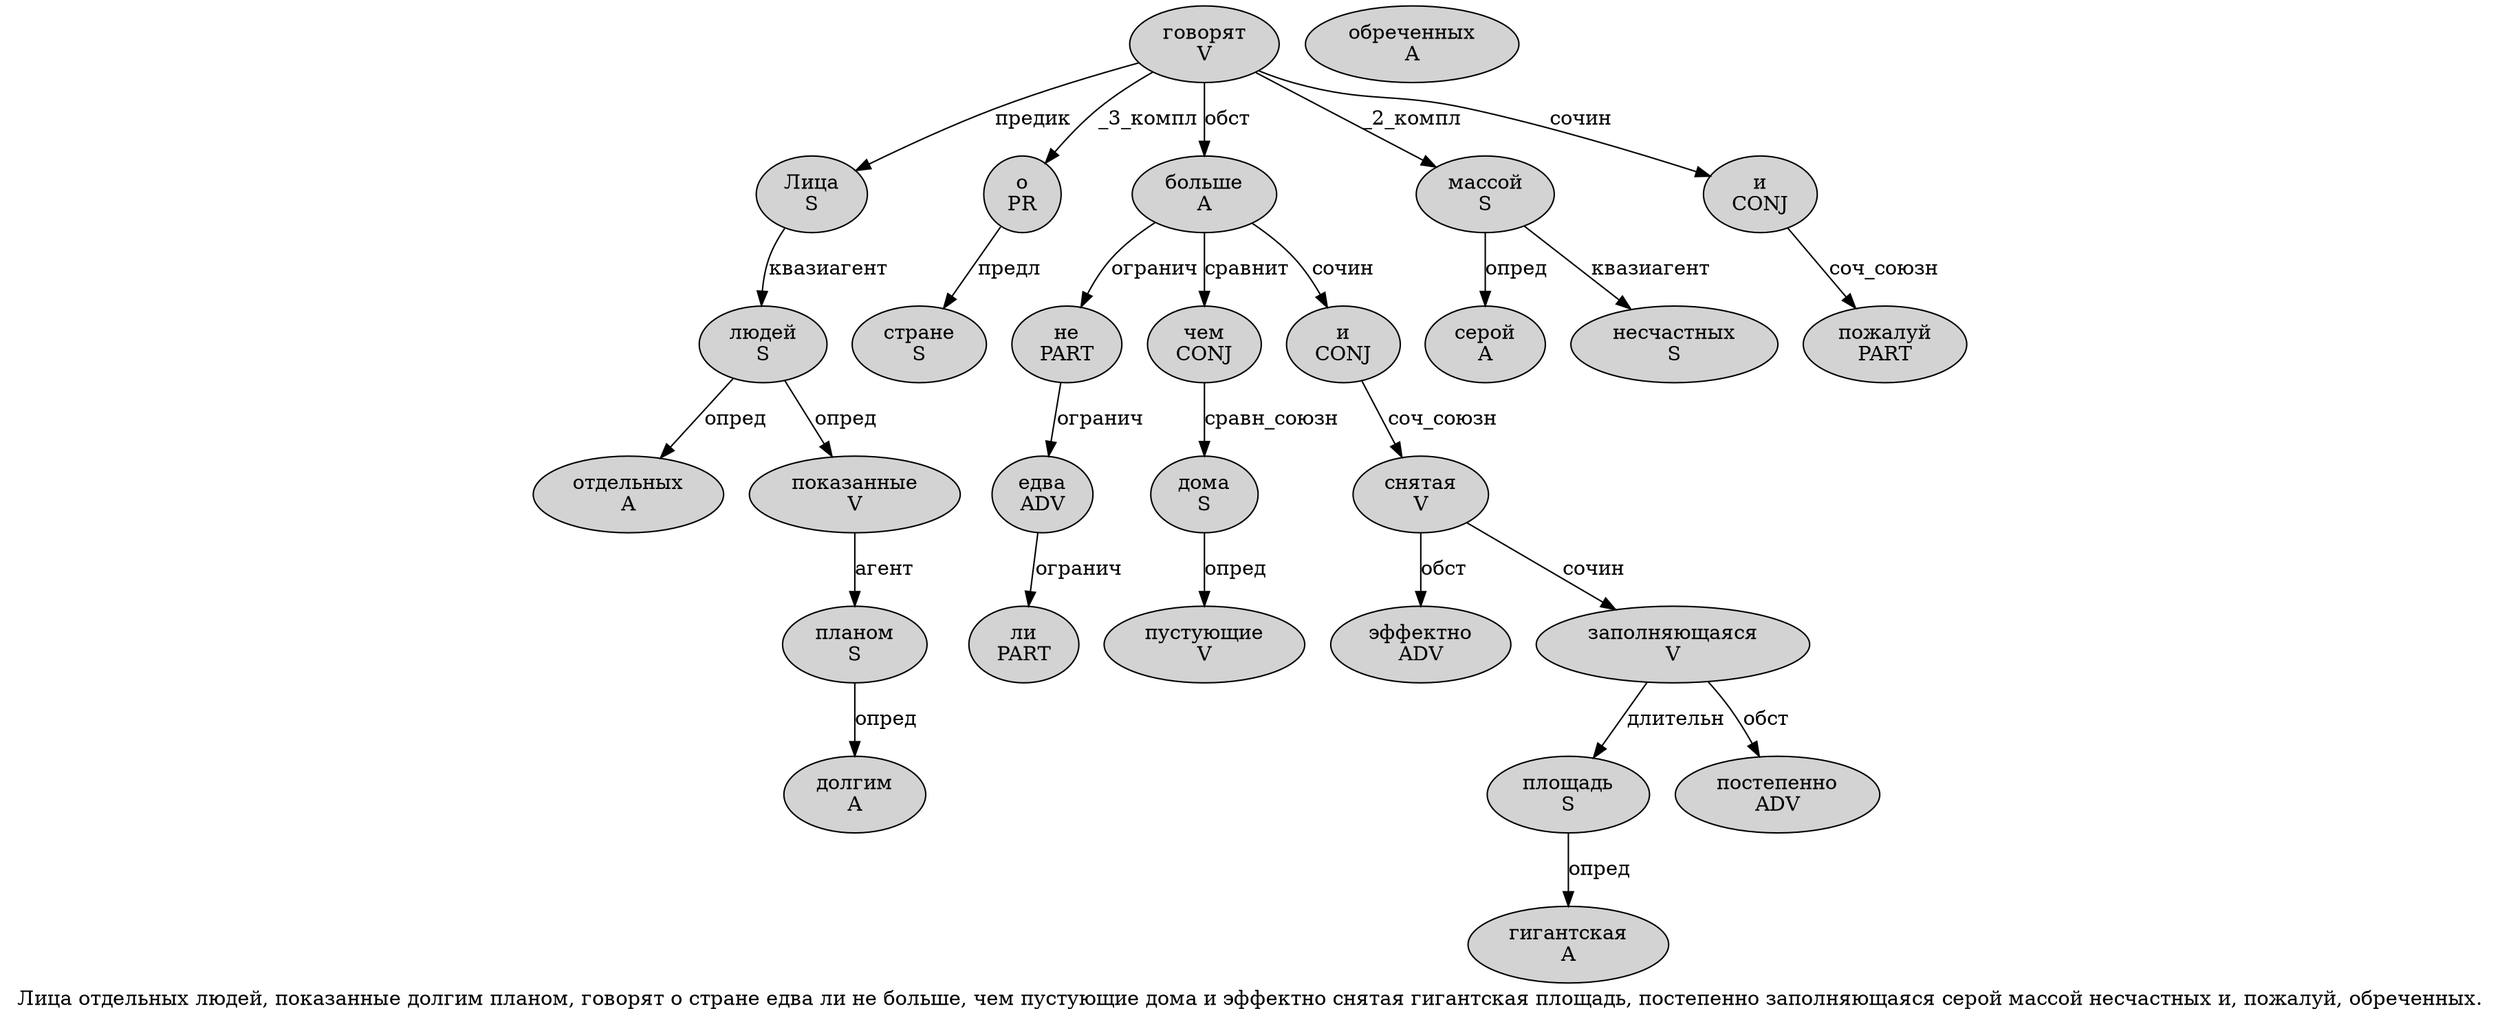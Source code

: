 digraph SENTENCE_1941 {
	graph [label="Лица отдельных людей, показанные долгим планом, говорят о стране едва ли не больше, чем пустующие дома и эффектно снятая гигантская площадь, постепенно заполняющаяся серой массой несчастных и, пожалуй, обреченных."]
	node [style=filled]
		0 [label="Лица
S" color="" fillcolor=lightgray penwidth=1 shape=ellipse]
		1 [label="отдельных
A" color="" fillcolor=lightgray penwidth=1 shape=ellipse]
		2 [label="людей
S" color="" fillcolor=lightgray penwidth=1 shape=ellipse]
		4 [label="показанные
V" color="" fillcolor=lightgray penwidth=1 shape=ellipse]
		5 [label="долгим
A" color="" fillcolor=lightgray penwidth=1 shape=ellipse]
		6 [label="планом
S" color="" fillcolor=lightgray penwidth=1 shape=ellipse]
		8 [label="говорят
V" color="" fillcolor=lightgray penwidth=1 shape=ellipse]
		9 [label="о
PR" color="" fillcolor=lightgray penwidth=1 shape=ellipse]
		10 [label="стране
S" color="" fillcolor=lightgray penwidth=1 shape=ellipse]
		11 [label="едва
ADV" color="" fillcolor=lightgray penwidth=1 shape=ellipse]
		12 [label="ли
PART" color="" fillcolor=lightgray penwidth=1 shape=ellipse]
		13 [label="не
PART" color="" fillcolor=lightgray penwidth=1 shape=ellipse]
		14 [label="больше
A" color="" fillcolor=lightgray penwidth=1 shape=ellipse]
		16 [label="чем
CONJ" color="" fillcolor=lightgray penwidth=1 shape=ellipse]
		17 [label="пустующие
V" color="" fillcolor=lightgray penwidth=1 shape=ellipse]
		18 [label="дома
S" color="" fillcolor=lightgray penwidth=1 shape=ellipse]
		19 [label="и
CONJ" color="" fillcolor=lightgray penwidth=1 shape=ellipse]
		20 [label="эффектно
ADV" color="" fillcolor=lightgray penwidth=1 shape=ellipse]
		21 [label="снятая
V" color="" fillcolor=lightgray penwidth=1 shape=ellipse]
		22 [label="гигантская
A" color="" fillcolor=lightgray penwidth=1 shape=ellipse]
		23 [label="площадь
S" color="" fillcolor=lightgray penwidth=1 shape=ellipse]
		25 [label="постепенно
ADV" color="" fillcolor=lightgray penwidth=1 shape=ellipse]
		26 [label="заполняющаяся
V" color="" fillcolor=lightgray penwidth=1 shape=ellipse]
		27 [label="серой
A" color="" fillcolor=lightgray penwidth=1 shape=ellipse]
		28 [label="массой
S" color="" fillcolor=lightgray penwidth=1 shape=ellipse]
		29 [label="несчастных
S" color="" fillcolor=lightgray penwidth=1 shape=ellipse]
		30 [label="и
CONJ" color="" fillcolor=lightgray penwidth=1 shape=ellipse]
		32 [label="пожалуй
PART" color="" fillcolor=lightgray penwidth=1 shape=ellipse]
		34 [label="обреченных
A" color="" fillcolor=lightgray penwidth=1 shape=ellipse]
			8 -> 0 [label="предик"]
			8 -> 9 [label="_3_компл"]
			8 -> 14 [label="обст"]
			8 -> 28 [label="_2_компл"]
			8 -> 30 [label="сочин"]
			19 -> 21 [label="соч_союзн"]
			0 -> 2 [label="квазиагент"]
			23 -> 22 [label="опред"]
			9 -> 10 [label="предл"]
			4 -> 6 [label="агент"]
			6 -> 5 [label="опред"]
			28 -> 27 [label="опред"]
			28 -> 29 [label="квазиагент"]
			2 -> 1 [label="опред"]
			2 -> 4 [label="опред"]
			26 -> 23 [label="длительн"]
			26 -> 25 [label="обст"]
			14 -> 13 [label="огранич"]
			14 -> 16 [label="сравнит"]
			14 -> 19 [label="сочин"]
			16 -> 18 [label="сравн_союзн"]
			13 -> 11 [label="огранич"]
			18 -> 17 [label="опред"]
			11 -> 12 [label="огранич"]
			30 -> 32 [label="соч_союзн"]
			21 -> 20 [label="обст"]
			21 -> 26 [label="сочин"]
}